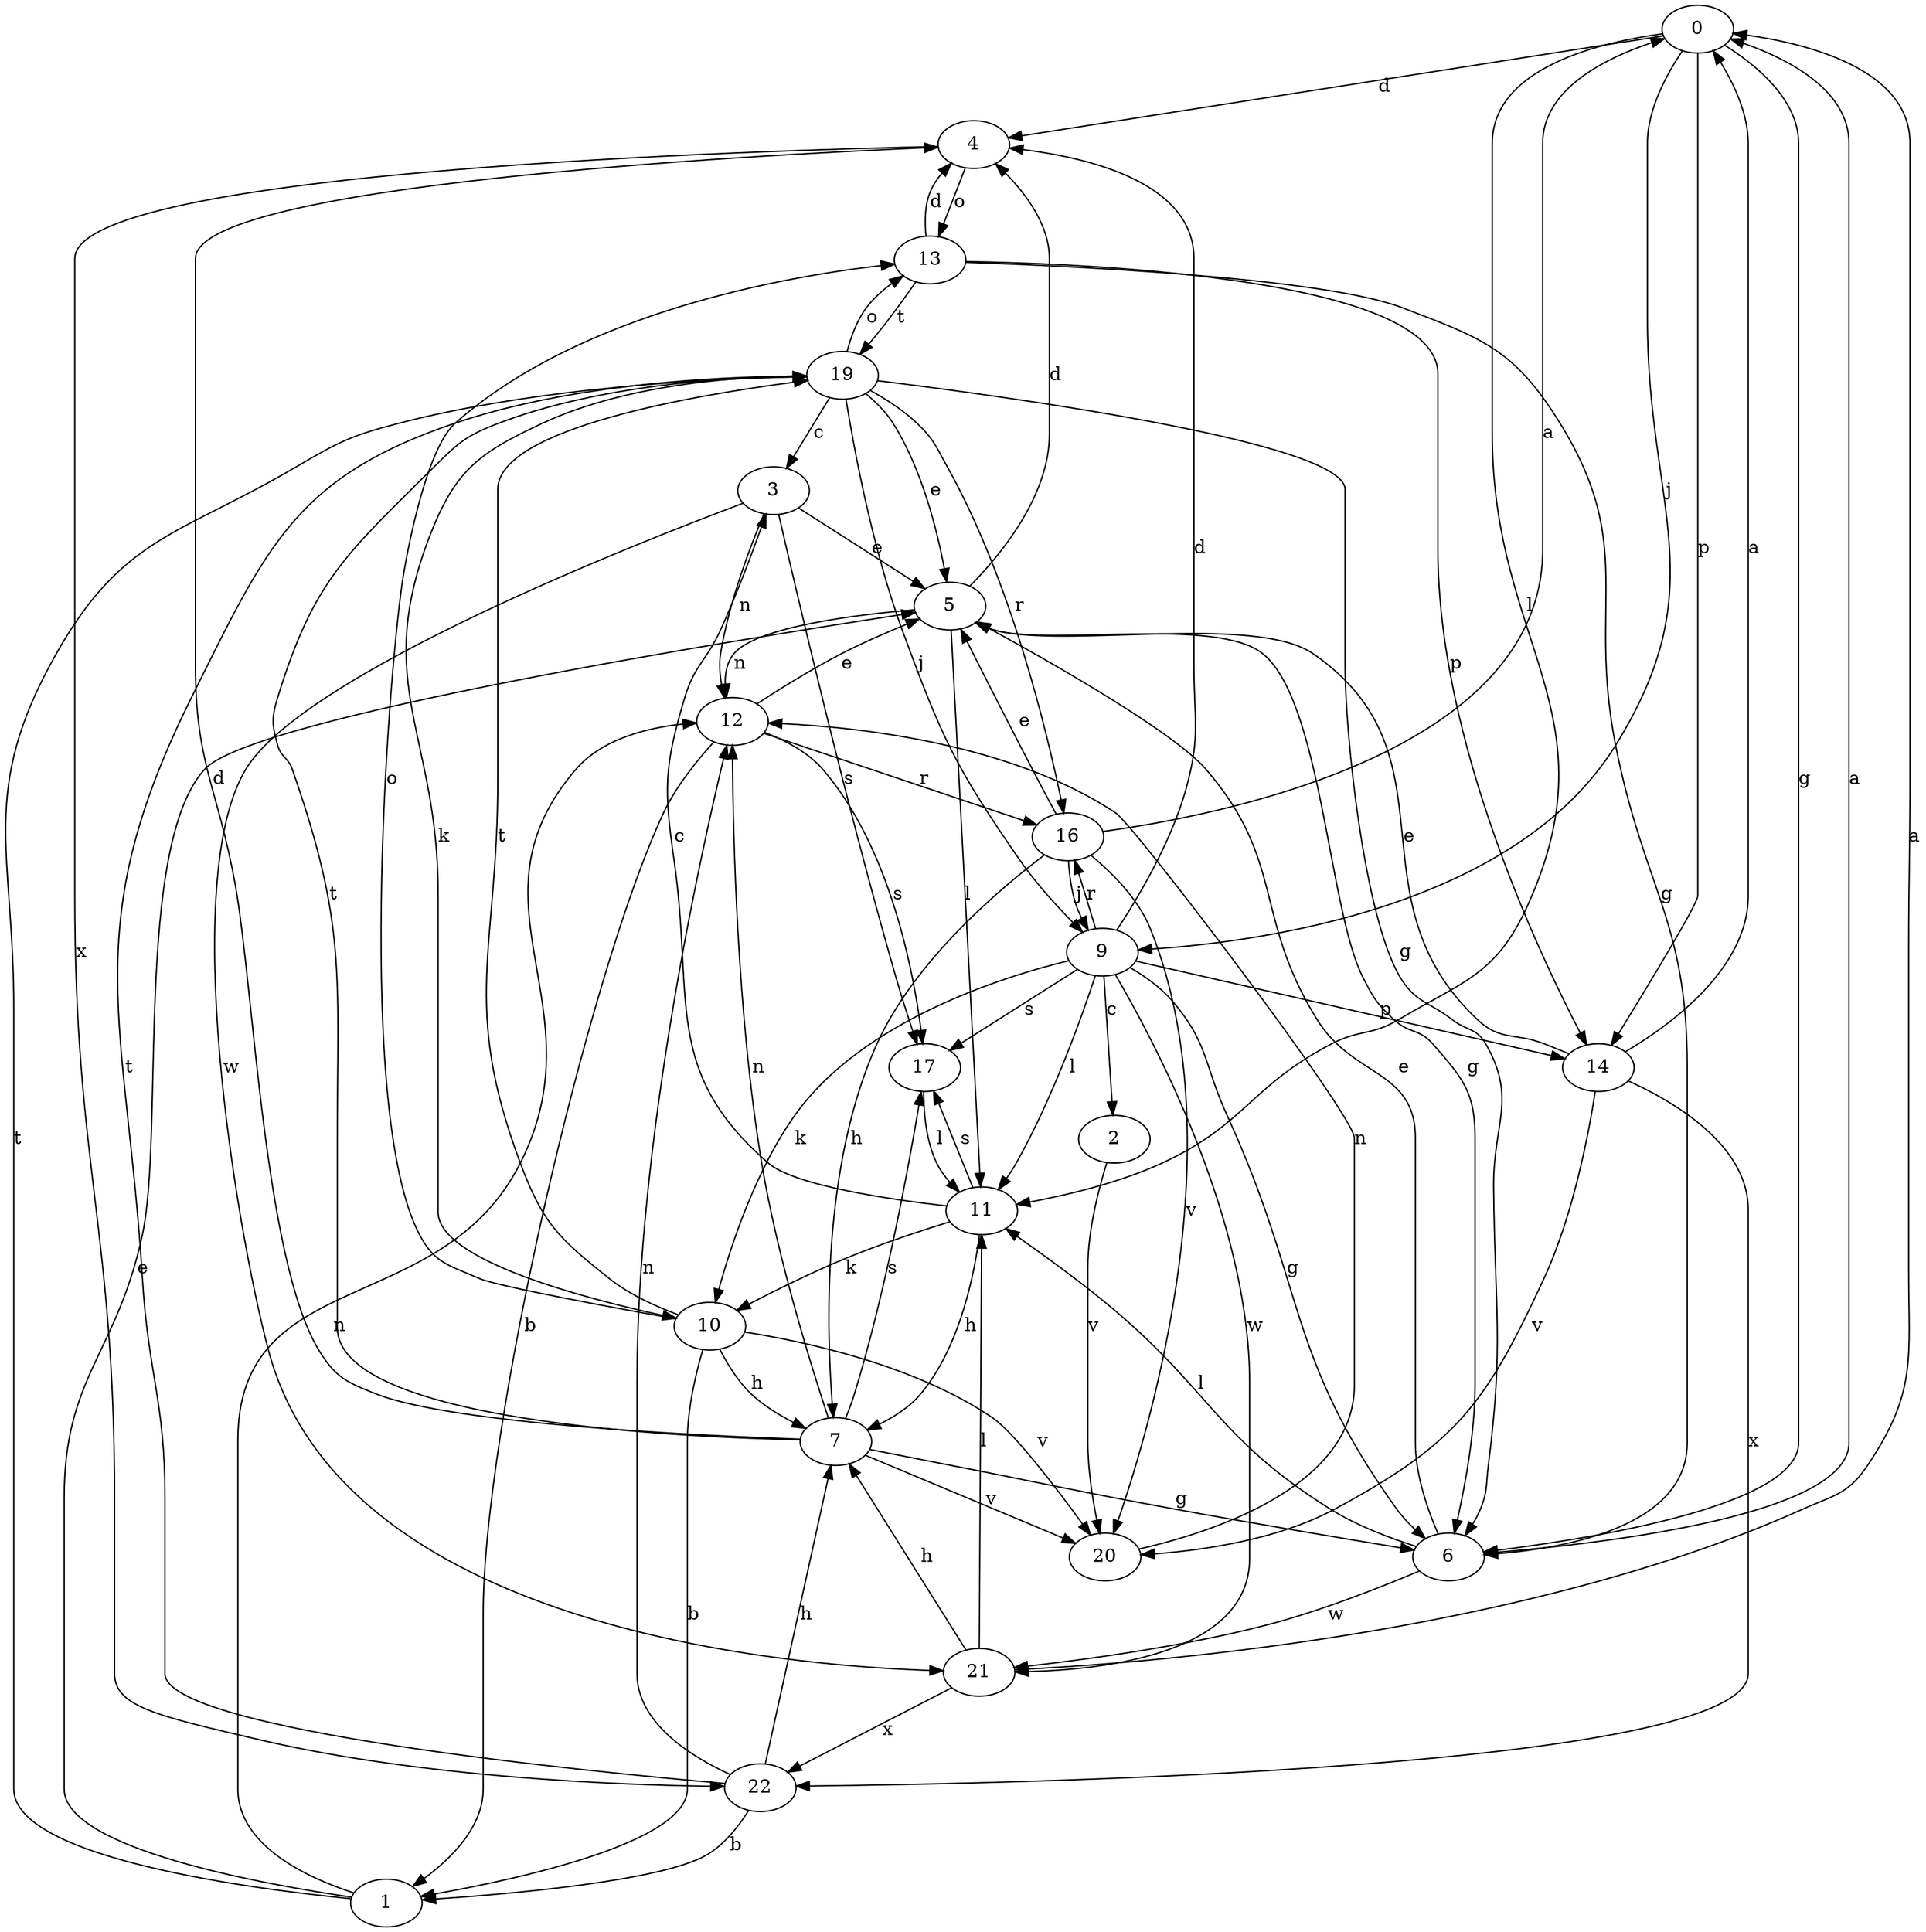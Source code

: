 strict digraph  {
0;
1;
2;
3;
4;
5;
6;
7;
9;
10;
11;
12;
13;
14;
16;
17;
19;
20;
21;
22;
0 -> 4  [label=d];
0 -> 6  [label=g];
0 -> 9  [label=j];
0 -> 11  [label=l];
0 -> 14  [label=p];
1 -> 5  [label=e];
1 -> 12  [label=n];
1 -> 19  [label=t];
2 -> 20  [label=v];
3 -> 5  [label=e];
3 -> 12  [label=n];
3 -> 17  [label=s];
3 -> 21  [label=w];
4 -> 13  [label=o];
4 -> 22  [label=x];
5 -> 4  [label=d];
5 -> 6  [label=g];
5 -> 11  [label=l];
5 -> 12  [label=n];
6 -> 0  [label=a];
6 -> 5  [label=e];
6 -> 11  [label=l];
6 -> 21  [label=w];
7 -> 4  [label=d];
7 -> 6  [label=g];
7 -> 12  [label=n];
7 -> 17  [label=s];
7 -> 19  [label=t];
7 -> 20  [label=v];
9 -> 2  [label=c];
9 -> 4  [label=d];
9 -> 6  [label=g];
9 -> 10  [label=k];
9 -> 11  [label=l];
9 -> 14  [label=p];
9 -> 16  [label=r];
9 -> 17  [label=s];
9 -> 21  [label=w];
10 -> 1  [label=b];
10 -> 7  [label=h];
10 -> 13  [label=o];
10 -> 19  [label=t];
10 -> 20  [label=v];
11 -> 3  [label=c];
11 -> 7  [label=h];
11 -> 10  [label=k];
11 -> 17  [label=s];
12 -> 1  [label=b];
12 -> 5  [label=e];
12 -> 16  [label=r];
12 -> 17  [label=s];
13 -> 4  [label=d];
13 -> 6  [label=g];
13 -> 14  [label=p];
13 -> 19  [label=t];
14 -> 0  [label=a];
14 -> 5  [label=e];
14 -> 20  [label=v];
14 -> 22  [label=x];
16 -> 0  [label=a];
16 -> 5  [label=e];
16 -> 7  [label=h];
16 -> 9  [label=j];
16 -> 20  [label=v];
17 -> 11  [label=l];
19 -> 3  [label=c];
19 -> 5  [label=e];
19 -> 6  [label=g];
19 -> 9  [label=j];
19 -> 10  [label=k];
19 -> 13  [label=o];
19 -> 16  [label=r];
20 -> 12  [label=n];
21 -> 0  [label=a];
21 -> 7  [label=h];
21 -> 11  [label=l];
21 -> 22  [label=x];
22 -> 1  [label=b];
22 -> 7  [label=h];
22 -> 12  [label=n];
22 -> 19  [label=t];
}
